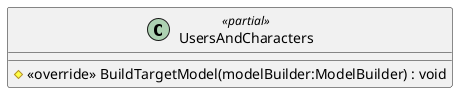 @startuml
class UsersAndCharacters <<partial>> {
    # <<override>> BuildTargetModel(modelBuilder:ModelBuilder) : void
}
@enduml
